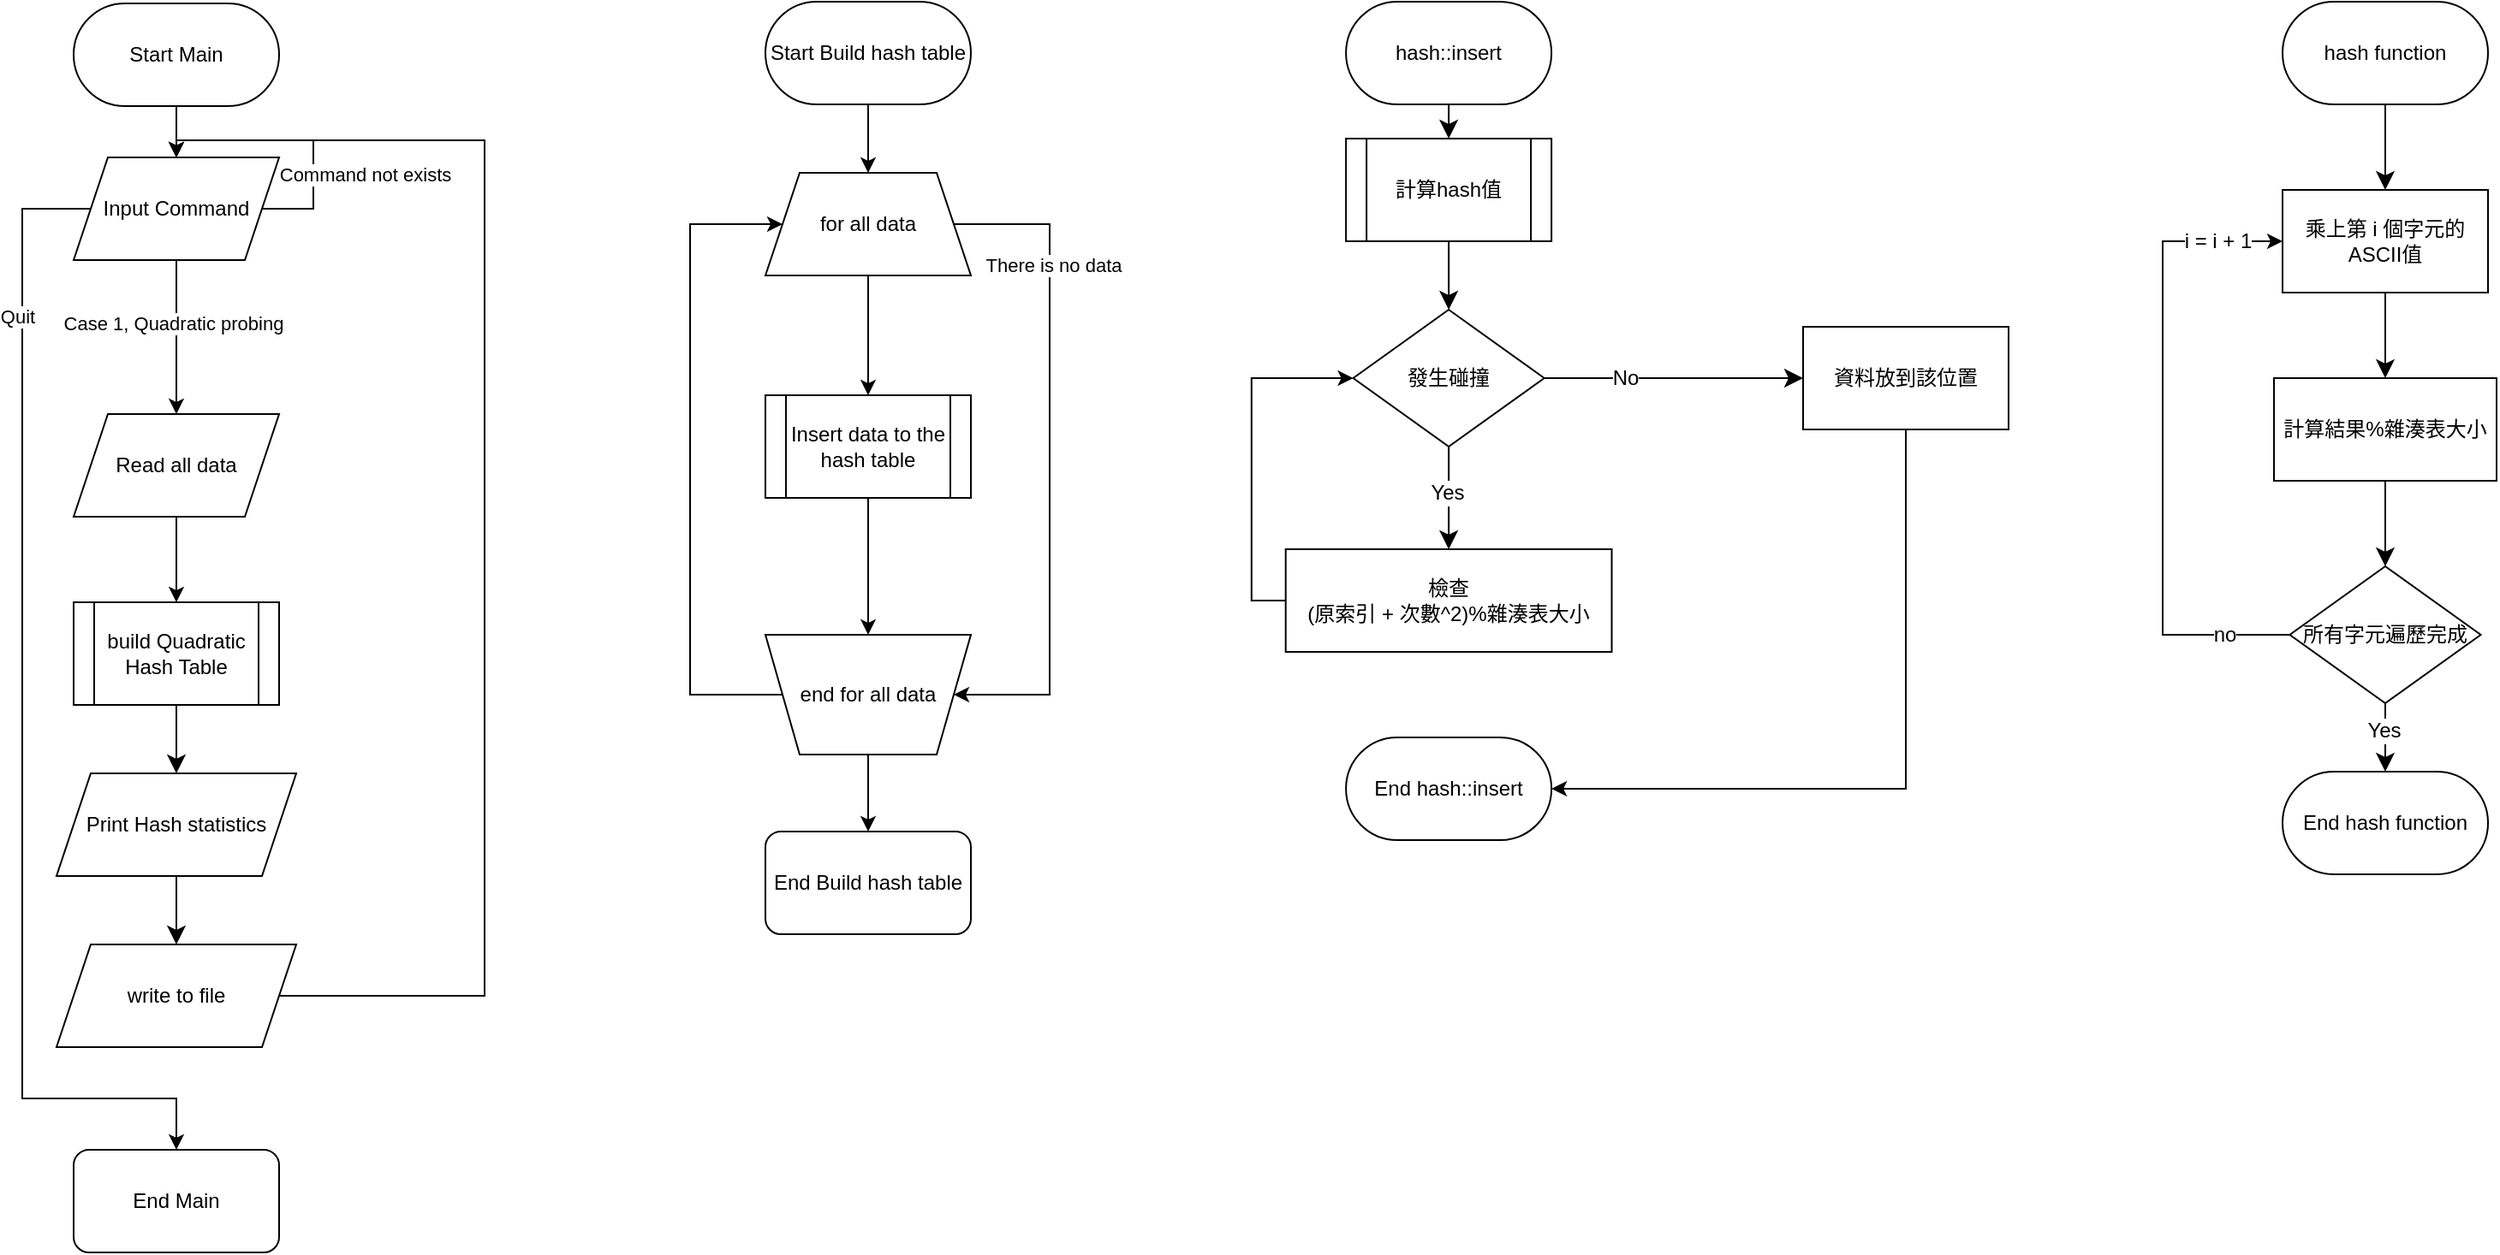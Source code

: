 <mxfile version="24.3.1" type="device">
  <diagram id="C5RBs43oDa-KdzZeNtuy" name="Page-1">
    <mxGraphModel dx="1651" dy="706" grid="1" gridSize="10" guides="1" tooltips="1" connect="1" arrows="1" fold="1" page="1" pageScale="1" pageWidth="827" pageHeight="1169" math="0" shadow="0">
      <root>
        <mxCell id="WIyWlLk6GJQsqaUBKTNV-0" />
        <mxCell id="WIyWlLk6GJQsqaUBKTNV-1" parent="WIyWlLk6GJQsqaUBKTNV-0" />
        <mxCell id="5Zuq6f4ll3MY33p2Iip3-23" style="edgeStyle=orthogonalEdgeStyle;rounded=0;orthogonalLoop=1;jettySize=auto;html=1;entryX=0.5;entryY=0;entryDx=0;entryDy=0;" parent="WIyWlLk6GJQsqaUBKTNV-1" source="5Zuq6f4ll3MY33p2Iip3-24" target="5Zuq6f4ll3MY33p2Iip3-29" edge="1">
          <mxGeometry relative="1" as="geometry" />
        </mxCell>
        <mxCell id="5Zuq6f4ll3MY33p2Iip3-24" value="Start Main" style="rounded=1;whiteSpace=wrap;html=1;arcSize=50;" parent="WIyWlLk6GJQsqaUBKTNV-1" vertex="1">
          <mxGeometry x="100" y="41" width="120" height="60" as="geometry" />
        </mxCell>
        <mxCell id="5Zuq6f4ll3MY33p2Iip3-25" style="edgeStyle=orthogonalEdgeStyle;rounded=0;orthogonalLoop=1;jettySize=auto;html=1;entryX=0.5;entryY=0;entryDx=0;entryDy=0;" parent="WIyWlLk6GJQsqaUBKTNV-1" source="5Zuq6f4ll3MY33p2Iip3-29" edge="1">
          <mxGeometry relative="1" as="geometry">
            <mxPoint x="160" y="281" as="targetPoint" />
          </mxGeometry>
        </mxCell>
        <mxCell id="5Zuq6f4ll3MY33p2Iip3-26" value="Case 1, Quadratic probing" style="edgeLabel;html=1;align=center;verticalAlign=middle;resizable=0;points=[];" parent="5Zuq6f4ll3MY33p2Iip3-25" vertex="1" connectable="0">
          <mxGeometry x="-0.188" y="-2" relative="1" as="geometry">
            <mxPoint as="offset" />
          </mxGeometry>
        </mxCell>
        <mxCell id="5Zuq6f4ll3MY33p2Iip3-27" style="edgeStyle=orthogonalEdgeStyle;rounded=0;orthogonalLoop=1;jettySize=auto;html=1;entryX=0.5;entryY=0;entryDx=0;entryDy=0;" parent="WIyWlLk6GJQsqaUBKTNV-1" source="5Zuq6f4ll3MY33p2Iip3-29" target="5Zuq6f4ll3MY33p2Iip3-38" edge="1">
          <mxGeometry relative="1" as="geometry">
            <Array as="points">
              <mxPoint x="70" y="161" />
              <mxPoint x="70" y="681" />
              <mxPoint x="160" y="681" />
            </Array>
          </mxGeometry>
        </mxCell>
        <mxCell id="5Zuq6f4ll3MY33p2Iip3-28" value="Quit" style="edgeLabel;html=1;align=center;verticalAlign=middle;resizable=0;points=[];" parent="5Zuq6f4ll3MY33p2Iip3-27" vertex="1" connectable="0">
          <mxGeometry x="-0.698" y="-3" relative="1" as="geometry">
            <mxPoint as="offset" />
          </mxGeometry>
        </mxCell>
        <mxCell id="5Zuq6f4ll3MY33p2Iip3-29" value="Input Command" style="shape=parallelogram;perimeter=parallelogramPerimeter;whiteSpace=wrap;html=1;fixedSize=1;" parent="WIyWlLk6GJQsqaUBKTNV-1" vertex="1">
          <mxGeometry x="100" y="131" width="120" height="60" as="geometry" />
        </mxCell>
        <mxCell id="5Zuq6f4ll3MY33p2Iip3-30" style="edgeStyle=orthogonalEdgeStyle;rounded=0;orthogonalLoop=1;jettySize=auto;html=1;entryX=0.5;entryY=0;entryDx=0;entryDy=0;" parent="WIyWlLk6GJQsqaUBKTNV-1" source="5Zuq6f4ll3MY33p2Iip3-29" target="5Zuq6f4ll3MY33p2Iip3-29" edge="1">
          <mxGeometry relative="1" as="geometry">
            <Array as="points">
              <mxPoint x="240" y="161" />
              <mxPoint x="240" y="121" />
              <mxPoint x="160" y="121" />
            </Array>
          </mxGeometry>
        </mxCell>
        <mxCell id="5Zuq6f4ll3MY33p2Iip3-31" value="Command not exists" style="edgeLabel;html=1;align=center;verticalAlign=middle;resizable=0;points=[];" parent="5Zuq6f4ll3MY33p2Iip3-30" vertex="1" connectable="0">
          <mxGeometry x="-0.415" y="-2" relative="1" as="geometry">
            <mxPoint x="28" y="-3" as="offset" />
          </mxGeometry>
        </mxCell>
        <mxCell id="5Zuq6f4ll3MY33p2Iip3-32" style="edgeStyle=orthogonalEdgeStyle;rounded=0;orthogonalLoop=1;jettySize=auto;html=1;entryX=0.5;entryY=0;entryDx=0;entryDy=0;" parent="WIyWlLk6GJQsqaUBKTNV-1" source="5Zuq6f4ll3MY33p2Iip3-33" target="5Zuq6f4ll3MY33p2Iip3-35" edge="1">
          <mxGeometry relative="1" as="geometry" />
        </mxCell>
        <mxCell id="5Zuq6f4ll3MY33p2Iip3-33" value="Read all data" style="shape=parallelogram;perimeter=parallelogramPerimeter;whiteSpace=wrap;html=1;fixedSize=1;" parent="WIyWlLk6GJQsqaUBKTNV-1" vertex="1">
          <mxGeometry x="100" y="281" width="120" height="60" as="geometry" />
        </mxCell>
        <mxCell id="5Zuq6f4ll3MY33p2Iip3-43" value="" style="edgeStyle=none;curved=1;rounded=0;orthogonalLoop=1;jettySize=auto;html=1;fontSize=12;startSize=8;endSize=8;" parent="WIyWlLk6GJQsqaUBKTNV-1" source="5Zuq6f4ll3MY33p2Iip3-35" target="5Zuq6f4ll3MY33p2Iip3-42" edge="1">
          <mxGeometry relative="1" as="geometry" />
        </mxCell>
        <mxCell id="5Zuq6f4ll3MY33p2Iip3-35" value="build Quadratic&lt;div&gt;Hash Table&lt;/div&gt;" style="shape=process;whiteSpace=wrap;html=1;backgroundOutline=1;" parent="WIyWlLk6GJQsqaUBKTNV-1" vertex="1">
          <mxGeometry x="100" y="391" width="120" height="60" as="geometry" />
        </mxCell>
        <mxCell id="5Zuq6f4ll3MY33p2Iip3-36" style="edgeStyle=orthogonalEdgeStyle;rounded=0;orthogonalLoop=1;jettySize=auto;html=1;entryX=0.5;entryY=0;entryDx=0;entryDy=0;exitX=1;exitY=0.5;exitDx=0;exitDy=0;" parent="WIyWlLk6GJQsqaUBKTNV-1" source="5Zuq6f4ll3MY33p2Iip3-37" target="5Zuq6f4ll3MY33p2Iip3-29" edge="1">
          <mxGeometry relative="1" as="geometry">
            <Array as="points">
              <mxPoint x="340" y="621" />
              <mxPoint x="340" y="121" />
              <mxPoint x="160" y="121" />
            </Array>
            <mxPoint x="310" y="521" as="sourcePoint" />
            <mxPoint x="260" y="131" as="targetPoint" />
          </mxGeometry>
        </mxCell>
        <mxCell id="5Zuq6f4ll3MY33p2Iip3-37" value="write to file" style="shape=parallelogram;perimeter=parallelogramPerimeter;whiteSpace=wrap;html=1;fixedSize=1;" parent="WIyWlLk6GJQsqaUBKTNV-1" vertex="1">
          <mxGeometry x="90" y="591" width="140" height="60" as="geometry" />
        </mxCell>
        <mxCell id="5Zuq6f4ll3MY33p2Iip3-38" value="End Main" style="rounded=1;whiteSpace=wrap;html=1;" parent="WIyWlLk6GJQsqaUBKTNV-1" vertex="1">
          <mxGeometry x="100" y="711" width="120" height="60" as="geometry" />
        </mxCell>
        <mxCell id="5Zuq6f4ll3MY33p2Iip3-44" value="" style="edgeStyle=none;curved=1;rounded=0;orthogonalLoop=1;jettySize=auto;html=1;fontSize=12;startSize=8;endSize=8;" parent="WIyWlLk6GJQsqaUBKTNV-1" source="5Zuq6f4ll3MY33p2Iip3-42" target="5Zuq6f4ll3MY33p2Iip3-37" edge="1">
          <mxGeometry relative="1" as="geometry" />
        </mxCell>
        <mxCell id="5Zuq6f4ll3MY33p2Iip3-42" value="Print Hash statistics" style="shape=parallelogram;perimeter=parallelogramPerimeter;whiteSpace=wrap;html=1;fixedSize=1;" parent="WIyWlLk6GJQsqaUBKTNV-1" vertex="1">
          <mxGeometry x="90" y="491" width="140" height="60" as="geometry" />
        </mxCell>
        <mxCell id="5Zuq6f4ll3MY33p2Iip3-45" style="edgeStyle=orthogonalEdgeStyle;rounded=0;orthogonalLoop=1;jettySize=auto;html=1;entryX=0.5;entryY=0;entryDx=0;entryDy=0;" parent="WIyWlLk6GJQsqaUBKTNV-1" source="5Zuq6f4ll3MY33p2Iip3-46" target="5Zuq6f4ll3MY33p2Iip3-50" edge="1">
          <mxGeometry relative="1" as="geometry" />
        </mxCell>
        <mxCell id="5Zuq6f4ll3MY33p2Iip3-46" value="Start Build hash table" style="rounded=1;whiteSpace=wrap;html=1;arcSize=50;" parent="WIyWlLk6GJQsqaUBKTNV-1" vertex="1">
          <mxGeometry x="504" y="40" width="120" height="60" as="geometry" />
        </mxCell>
        <mxCell id="5Zuq6f4ll3MY33p2Iip3-47" style="edgeStyle=orthogonalEdgeStyle;rounded=0;orthogonalLoop=1;jettySize=auto;html=1;entryX=0.5;entryY=0;entryDx=0;entryDy=0;" parent="WIyWlLk6GJQsqaUBKTNV-1" source="5Zuq6f4ll3MY33p2Iip3-50" target="5Zuq6f4ll3MY33p2Iip3-55" edge="1">
          <mxGeometry relative="1" as="geometry">
            <mxPoint x="564" y="230" as="targetPoint" />
          </mxGeometry>
        </mxCell>
        <mxCell id="5Zuq6f4ll3MY33p2Iip3-48" style="edgeStyle=orthogonalEdgeStyle;rounded=0;orthogonalLoop=1;jettySize=auto;html=1;entryX=1;entryY=0.5;entryDx=0;entryDy=0;" parent="WIyWlLk6GJQsqaUBKTNV-1" source="5Zuq6f4ll3MY33p2Iip3-50" target="5Zuq6f4ll3MY33p2Iip3-53" edge="1">
          <mxGeometry relative="1" as="geometry">
            <Array as="points">
              <mxPoint x="670" y="170" />
              <mxPoint x="670" y="445" />
            </Array>
          </mxGeometry>
        </mxCell>
        <mxCell id="5Zuq6f4ll3MY33p2Iip3-49" value="There is no data" style="edgeLabel;html=1;align=center;verticalAlign=middle;resizable=0;points=[];" parent="5Zuq6f4ll3MY33p2Iip3-48" vertex="1" connectable="0">
          <mxGeometry x="-0.586" y="2" relative="1" as="geometry">
            <mxPoint as="offset" />
          </mxGeometry>
        </mxCell>
        <mxCell id="5Zuq6f4ll3MY33p2Iip3-50" value="for all data" style="shape=trapezoid;perimeter=trapezoidPerimeter;whiteSpace=wrap;html=1;fixedSize=1;" parent="WIyWlLk6GJQsqaUBKTNV-1" vertex="1">
          <mxGeometry x="504" y="140" width="120" height="60" as="geometry" />
        </mxCell>
        <mxCell id="5Zuq6f4ll3MY33p2Iip3-51" style="edgeStyle=orthogonalEdgeStyle;rounded=0;orthogonalLoop=1;jettySize=auto;html=1;entryX=0;entryY=0.5;entryDx=0;entryDy=0;" parent="WIyWlLk6GJQsqaUBKTNV-1" source="5Zuq6f4ll3MY33p2Iip3-53" target="5Zuq6f4ll3MY33p2Iip3-50" edge="1">
          <mxGeometry relative="1" as="geometry">
            <Array as="points">
              <mxPoint x="460" y="445" />
              <mxPoint x="460" y="170" />
            </Array>
          </mxGeometry>
        </mxCell>
        <mxCell id="5Zuq6f4ll3MY33p2Iip3-52" style="edgeStyle=orthogonalEdgeStyle;rounded=0;orthogonalLoop=1;jettySize=auto;html=1;entryX=0.5;entryY=0;entryDx=0;entryDy=0;" parent="WIyWlLk6GJQsqaUBKTNV-1" source="5Zuq6f4ll3MY33p2Iip3-53" target="5Zuq6f4ll3MY33p2Iip3-56" edge="1">
          <mxGeometry relative="1" as="geometry" />
        </mxCell>
        <mxCell id="5Zuq6f4ll3MY33p2Iip3-53" value="end for all data" style="shape=trapezoid;perimeter=trapezoidPerimeter;whiteSpace=wrap;fixedSize=1;rotation=0;verticalAlign=middle;horizontal=1;html=1;flipV=1;" parent="WIyWlLk6GJQsqaUBKTNV-1" vertex="1">
          <mxGeometry x="504" y="410" width="120" height="70" as="geometry" />
        </mxCell>
        <mxCell id="5Zuq6f4ll3MY33p2Iip3-54" style="edgeStyle=orthogonalEdgeStyle;rounded=0;orthogonalLoop=1;jettySize=auto;html=1;entryX=0.5;entryY=0;entryDx=0;entryDy=0;" parent="WIyWlLk6GJQsqaUBKTNV-1" source="5Zuq6f4ll3MY33p2Iip3-55" target="5Zuq6f4ll3MY33p2Iip3-53" edge="1">
          <mxGeometry relative="1" as="geometry" />
        </mxCell>
        <mxCell id="5Zuq6f4ll3MY33p2Iip3-55" value="Insert data to the hash table" style="shape=process;whiteSpace=wrap;html=1;backgroundOutline=1;" parent="WIyWlLk6GJQsqaUBKTNV-1" vertex="1">
          <mxGeometry x="504" y="270" width="120" height="60" as="geometry" />
        </mxCell>
        <mxCell id="5Zuq6f4ll3MY33p2Iip3-56" value="End Build hash table" style="rounded=1;whiteSpace=wrap;html=1;" parent="WIyWlLk6GJQsqaUBKTNV-1" vertex="1">
          <mxGeometry x="504" y="525" width="120" height="60" as="geometry" />
        </mxCell>
        <mxCell id="5Zuq6f4ll3MY33p2Iip3-87" style="edgeStyle=none;curved=1;rounded=0;orthogonalLoop=1;jettySize=auto;html=1;exitX=0.5;exitY=1;exitDx=0;exitDy=0;entryX=0.5;entryY=0;entryDx=0;entryDy=0;fontSize=12;startSize=8;endSize=8;" parent="WIyWlLk6GJQsqaUBKTNV-1" source="5Zuq6f4ll3MY33p2Iip3-58" target="5Zuq6f4ll3MY33p2Iip3-86" edge="1">
          <mxGeometry relative="1" as="geometry" />
        </mxCell>
        <mxCell id="5Zuq6f4ll3MY33p2Iip3-58" value="hash::insert" style="rounded=1;whiteSpace=wrap;html=1;arcSize=50;" parent="WIyWlLk6GJQsqaUBKTNV-1" vertex="1">
          <mxGeometry x="843.06" y="40" width="120" height="60" as="geometry" />
        </mxCell>
        <mxCell id="5Zuq6f4ll3MY33p2Iip3-76" value="End hash::insert" style="rounded=1;whiteSpace=wrap;html=1;arcSize=50;" parent="WIyWlLk6GJQsqaUBKTNV-1" vertex="1">
          <mxGeometry x="843.06" y="470" width="120" height="60" as="geometry" />
        </mxCell>
        <mxCell id="5Zuq6f4ll3MY33p2Iip3-82" style="edgeStyle=orthogonalEdgeStyle;rounded=0;orthogonalLoop=1;jettySize=auto;html=1;entryX=1;entryY=0.5;entryDx=0;entryDy=0;" parent="WIyWlLk6GJQsqaUBKTNV-1" source="5Zuq6f4ll3MY33p2Iip3-83" target="5Zuq6f4ll3MY33p2Iip3-76" edge="1">
          <mxGeometry relative="1" as="geometry">
            <Array as="points">
              <mxPoint x="1170" y="500" />
            </Array>
          </mxGeometry>
        </mxCell>
        <mxCell id="5Zuq6f4ll3MY33p2Iip3-83" value="資料放到該位置" style="rounded=0;whiteSpace=wrap;html=1;" parent="WIyWlLk6GJQsqaUBKTNV-1" vertex="1">
          <mxGeometry x="1110" y="230" width="120" height="60" as="geometry" />
        </mxCell>
        <mxCell id="5Zuq6f4ll3MY33p2Iip3-89" value="" style="edgeStyle=none;curved=1;rounded=0;orthogonalLoop=1;jettySize=auto;html=1;fontSize=12;startSize=8;endSize=8;" parent="WIyWlLk6GJQsqaUBKTNV-1" source="5Zuq6f4ll3MY33p2Iip3-86" target="5Zuq6f4ll3MY33p2Iip3-88" edge="1">
          <mxGeometry relative="1" as="geometry" />
        </mxCell>
        <mxCell id="5Zuq6f4ll3MY33p2Iip3-86" value="計算hash值" style="shape=process;whiteSpace=wrap;html=1;backgroundOutline=1;" parent="WIyWlLk6GJQsqaUBKTNV-1" vertex="1">
          <mxGeometry x="843.06" y="120" width="120" height="60" as="geometry" />
        </mxCell>
        <mxCell id="5Zuq6f4ll3MY33p2Iip3-90" style="edgeStyle=none;curved=1;rounded=0;orthogonalLoop=1;jettySize=auto;html=1;exitX=1;exitY=0.5;exitDx=0;exitDy=0;entryX=0;entryY=0.5;entryDx=0;entryDy=0;fontSize=12;startSize=8;endSize=8;" parent="WIyWlLk6GJQsqaUBKTNV-1" source="5Zuq6f4ll3MY33p2Iip3-88" target="5Zuq6f4ll3MY33p2Iip3-83" edge="1">
          <mxGeometry relative="1" as="geometry" />
        </mxCell>
        <mxCell id="5Zuq6f4ll3MY33p2Iip3-91" value="No" style="edgeLabel;html=1;align=center;verticalAlign=middle;resizable=0;points=[];fontSize=12;" parent="5Zuq6f4ll3MY33p2Iip3-90" vertex="1" connectable="0">
          <mxGeometry x="-0.462" y="5" relative="1" as="geometry">
            <mxPoint x="6" y="5" as="offset" />
          </mxGeometry>
        </mxCell>
        <mxCell id="Rqaln8O-QJsJvmHKmD0x-8" value="" style="edgeStyle=none;curved=1;rounded=0;orthogonalLoop=1;jettySize=auto;html=1;fontSize=12;startSize=8;endSize=8;entryX=0.5;entryY=0;entryDx=0;entryDy=0;" parent="WIyWlLk6GJQsqaUBKTNV-1" source="5Zuq6f4ll3MY33p2Iip3-88" target="h4xXVXe3z2ZJP6rW29-q-0" edge="1">
          <mxGeometry relative="1" as="geometry">
            <mxPoint x="903" y="350" as="targetPoint" />
          </mxGeometry>
        </mxCell>
        <mxCell id="Rqaln8O-QJsJvmHKmD0x-9" value="&lt;span style=&quot;color: rgba(0, 0, 0, 0); font-family: monospace; font-size: 0px; text-align: start; background-color: rgb(251, 251, 251);&quot;&gt;%3CmxGraphModel%3E%3Croot%3E%3CmxCell%20id%3D%220%22%2F%3E%3CmxCell%20id%3D%221%22%20parent%3D%220%22%2F%3E%3CmxCell%20id%3D%222%22%20value%3D%22Yes%22%20style%3D%22edgeLabel%3Bhtml%3D1%3Balign%3Dcenter%3BverticalAlign%3Dmiddle%3Bresizable%3D0%3Bpoints%3D%5B%5D%3BfontSize%3D12%3B%22%20vertex%3D%221%22%20connectable%3D%220%22%20parent%3D%221%22%3E%3CmxGeometry%20x%3D%221084.06%22%20y%3D%22324.647%22%20as%3D%22geometry%22%2F%3E%3C%2FmxCell%3E%3C%2Froot%3E%3C%2FmxGraphModel%3E&lt;/span&gt;" style="edgeLabel;html=1;align=center;verticalAlign=middle;resizable=0;points=[];fontSize=12;" parent="Rqaln8O-QJsJvmHKmD0x-8" vertex="1" connectable="0">
          <mxGeometry x="-0.058" y="-2" relative="1" as="geometry">
            <mxPoint as="offset" />
          </mxGeometry>
        </mxCell>
        <mxCell id="Rqaln8O-QJsJvmHKmD0x-10" value="Yes" style="edgeLabel;html=1;align=center;verticalAlign=middle;resizable=0;points=[];fontSize=12;" parent="Rqaln8O-QJsJvmHKmD0x-8" vertex="1" connectable="0">
          <mxGeometry x="-0.105" y="-1" relative="1" as="geometry">
            <mxPoint as="offset" />
          </mxGeometry>
        </mxCell>
        <mxCell id="5Zuq6f4ll3MY33p2Iip3-88" value="發生碰撞" style="rhombus;whiteSpace=wrap;html=1;" parent="WIyWlLk6GJQsqaUBKTNV-1" vertex="1">
          <mxGeometry x="847.28" y="220" width="111.56" height="80" as="geometry" />
        </mxCell>
        <mxCell id="Rqaln8O-QJsJvmHKmD0x-15" value="" style="edgeStyle=none;curved=1;rounded=0;orthogonalLoop=1;jettySize=auto;html=1;fontSize=12;startSize=8;endSize=8;" parent="WIyWlLk6GJQsqaUBKTNV-1" source="Rqaln8O-QJsJvmHKmD0x-7" target="Rqaln8O-QJsJvmHKmD0x-14" edge="1">
          <mxGeometry relative="1" as="geometry" />
        </mxCell>
        <mxCell id="Rqaln8O-QJsJvmHKmD0x-7" value="hash function" style="rounded=1;whiteSpace=wrap;html=1;arcSize=50;" parent="WIyWlLk6GJQsqaUBKTNV-1" vertex="1">
          <mxGeometry x="1390" y="40" width="120" height="60" as="geometry" />
        </mxCell>
        <mxCell id="Rqaln8O-QJsJvmHKmD0x-17" value="" style="edgeStyle=none;curved=1;rounded=0;orthogonalLoop=1;jettySize=auto;html=1;fontSize=12;startSize=8;endSize=8;" parent="WIyWlLk6GJQsqaUBKTNV-1" source="Rqaln8O-QJsJvmHKmD0x-14" target="Rqaln8O-QJsJvmHKmD0x-16" edge="1">
          <mxGeometry relative="1" as="geometry" />
        </mxCell>
        <mxCell id="Rqaln8O-QJsJvmHKmD0x-14" value="乘上第 i 個字元的ASCII值" style="rounded=0;whiteSpace=wrap;html=1;" parent="WIyWlLk6GJQsqaUBKTNV-1" vertex="1">
          <mxGeometry x="1390" y="150" width="120" height="60" as="geometry" />
        </mxCell>
        <mxCell id="Rqaln8O-QJsJvmHKmD0x-19" value="" style="edgeStyle=none;curved=1;rounded=0;orthogonalLoop=1;jettySize=auto;html=1;fontSize=12;startSize=8;endSize=8;" parent="WIyWlLk6GJQsqaUBKTNV-1" source="Rqaln8O-QJsJvmHKmD0x-16" target="Rqaln8O-QJsJvmHKmD0x-18" edge="1">
          <mxGeometry relative="1" as="geometry" />
        </mxCell>
        <mxCell id="Rqaln8O-QJsJvmHKmD0x-16" value="計算結果%雜湊表大小" style="rounded=0;whiteSpace=wrap;html=1;" parent="WIyWlLk6GJQsqaUBKTNV-1" vertex="1">
          <mxGeometry x="1385" y="260" width="130" height="60" as="geometry" />
        </mxCell>
        <mxCell id="Rqaln8O-QJsJvmHKmD0x-25" value="" style="edgeStyle=none;curved=1;rounded=0;orthogonalLoop=1;jettySize=auto;html=1;fontSize=12;startSize=8;endSize=8;" parent="WIyWlLk6GJQsqaUBKTNV-1" source="Rqaln8O-QJsJvmHKmD0x-18" target="Rqaln8O-QJsJvmHKmD0x-24" edge="1">
          <mxGeometry relative="1" as="geometry" />
        </mxCell>
        <mxCell id="Rqaln8O-QJsJvmHKmD0x-26" value="Yes" style="edgeLabel;html=1;align=center;verticalAlign=middle;resizable=0;points=[];fontSize=12;" parent="Rqaln8O-QJsJvmHKmD0x-25" vertex="1" connectable="0">
          <mxGeometry x="-0.486" y="-4" relative="1" as="geometry">
            <mxPoint x="3" y="5" as="offset" />
          </mxGeometry>
        </mxCell>
        <mxCell id="Rqaln8O-QJsJvmHKmD0x-18" value="所有字元遍歷完成" style="rhombus;whiteSpace=wrap;html=1;" parent="WIyWlLk6GJQsqaUBKTNV-1" vertex="1">
          <mxGeometry x="1394.22" y="370" width="111.56" height="80" as="geometry" />
        </mxCell>
        <mxCell id="Rqaln8O-QJsJvmHKmD0x-21" style="edgeStyle=orthogonalEdgeStyle;rounded=0;orthogonalLoop=1;jettySize=auto;html=1;entryX=0;entryY=0.5;entryDx=0;entryDy=0;exitX=0;exitY=0.5;exitDx=0;exitDy=0;" parent="WIyWlLk6GJQsqaUBKTNV-1" source="Rqaln8O-QJsJvmHKmD0x-18" target="Rqaln8O-QJsJvmHKmD0x-14" edge="1">
          <mxGeometry relative="1" as="geometry">
            <Array as="points">
              <mxPoint x="1320" y="410" />
              <mxPoint x="1320" y="180" />
            </Array>
            <mxPoint x="1386" y="410" as="sourcePoint" />
            <mxPoint x="1390" y="290" as="targetPoint" />
          </mxGeometry>
        </mxCell>
        <mxCell id="Rqaln8O-QJsJvmHKmD0x-22" value="i = i + 1" style="edgeLabel;html=1;align=center;verticalAlign=middle;resizable=0;points=[];fontSize=12;" parent="Rqaln8O-QJsJvmHKmD0x-21" vertex="1" connectable="0">
          <mxGeometry x="0.794" relative="1" as="geometry">
            <mxPoint as="offset" />
          </mxGeometry>
        </mxCell>
        <mxCell id="Rqaln8O-QJsJvmHKmD0x-23" value="no" style="edgeLabel;html=1;align=center;verticalAlign=middle;resizable=0;points=[];fontSize=12;" parent="Rqaln8O-QJsJvmHKmD0x-21" vertex="1" connectable="0">
          <mxGeometry x="-0.796" y="3" relative="1" as="geometry">
            <mxPoint y="-3" as="offset" />
          </mxGeometry>
        </mxCell>
        <mxCell id="Rqaln8O-QJsJvmHKmD0x-24" value="End hash function" style="rounded=1;whiteSpace=wrap;html=1;arcSize=50;" parent="WIyWlLk6GJQsqaUBKTNV-1" vertex="1">
          <mxGeometry x="1390" y="490" width="120" height="60" as="geometry" />
        </mxCell>
        <mxCell id="h4xXVXe3z2ZJP6rW29-q-2" style="edgeStyle=orthogonalEdgeStyle;rounded=0;orthogonalLoop=1;jettySize=auto;html=1;exitX=0;exitY=0.5;exitDx=0;exitDy=0;entryX=0;entryY=0.5;entryDx=0;entryDy=0;" parent="WIyWlLk6GJQsqaUBKTNV-1" source="h4xXVXe3z2ZJP6rW29-q-0" target="5Zuq6f4ll3MY33p2Iip3-88" edge="1">
          <mxGeometry relative="1" as="geometry">
            <mxPoint x="750" y="150" as="targetPoint" />
          </mxGeometry>
        </mxCell>
        <mxCell id="h4xXVXe3z2ZJP6rW29-q-0" value="檢查&lt;div&gt;(原索引 + 次數^2)%雜湊表大小&lt;/div&gt;" style="rounded=0;whiteSpace=wrap;html=1;" parent="WIyWlLk6GJQsqaUBKTNV-1" vertex="1">
          <mxGeometry x="807.85" y="360" width="190.41" height="60" as="geometry" />
        </mxCell>
      </root>
    </mxGraphModel>
  </diagram>
</mxfile>

